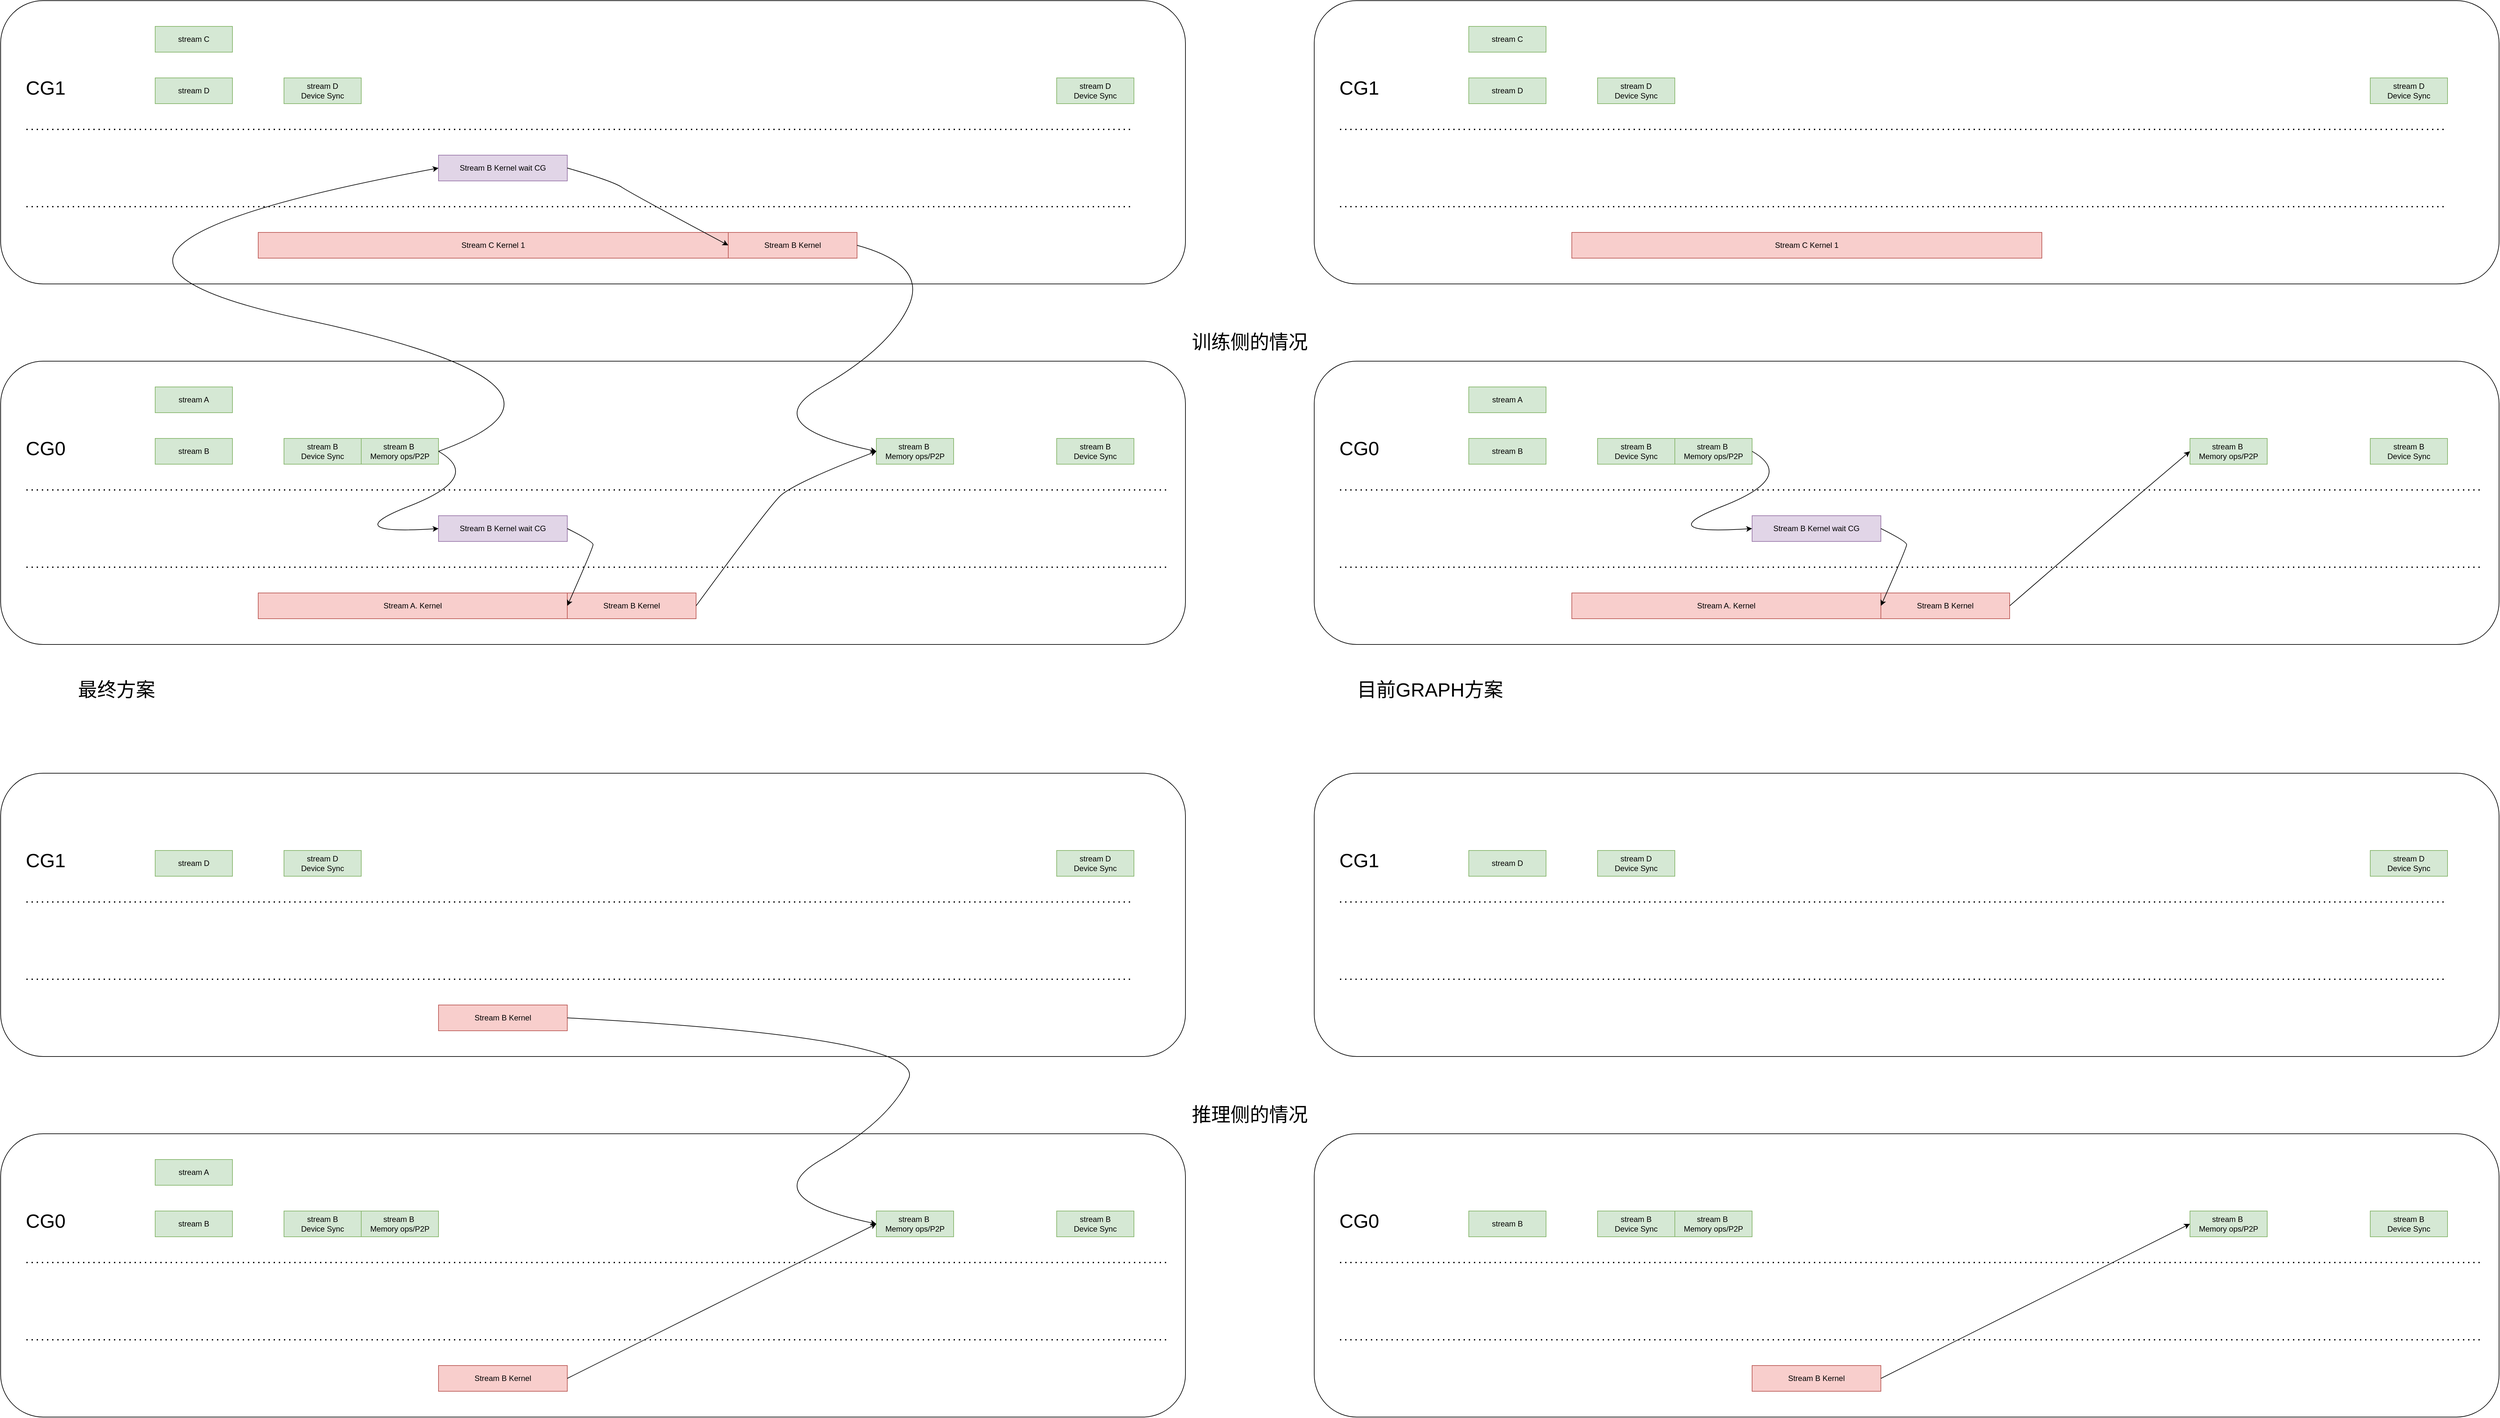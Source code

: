 <mxfile version="22.1.7" type="github">
  <diagram name="Page-1" id="QPK37-RvRGXLvy0iueLS">
    <mxGraphModel dx="2924" dy="1150" grid="1" gridSize="10" guides="1" tooltips="1" connect="1" arrows="1" fold="1" page="1" pageScale="1" pageWidth="850" pageHeight="1100" math="0" shadow="0">
      <root>
        <mxCell id="0" />
        <mxCell id="1" parent="0" />
        <mxCell id="AaIPqtW7mkOb2CpVpPwp-132" value="" style="rounded=1;whiteSpace=wrap;html=1;" parent="1" vertex="1">
          <mxGeometry x="-120" y="1200" width="1840" height="440" as="geometry" />
        </mxCell>
        <mxCell id="AaIPqtW7mkOb2CpVpPwp-131" value="" style="rounded=1;whiteSpace=wrap;html=1;" parent="1" vertex="1">
          <mxGeometry x="-120" y="1760" width="1840" height="440" as="geometry" />
        </mxCell>
        <mxCell id="AaIPqtW7mkOb2CpVpPwp-43" value="" style="rounded=1;whiteSpace=wrap;html=1;" parent="1" vertex="1">
          <mxGeometry x="-120" width="1840" height="440" as="geometry" />
        </mxCell>
        <mxCell id="AaIPqtW7mkOb2CpVpPwp-42" value="" style="rounded=1;whiteSpace=wrap;html=1;" parent="1" vertex="1">
          <mxGeometry x="-120" y="560" width="1840" height="440" as="geometry" />
        </mxCell>
        <mxCell id="AaIPqtW7mkOb2CpVpPwp-1" value="stream D" style="rounded=0;whiteSpace=wrap;html=1;fillColor=#d5e8d4;strokeColor=#82b366;" parent="1" vertex="1">
          <mxGeometry x="120" y="120" width="120" height="40" as="geometry" />
        </mxCell>
        <mxCell id="AaIPqtW7mkOb2CpVpPwp-4" value="Stream C Kernel 1" style="rounded=0;whiteSpace=wrap;html=1;fillColor=#f8cecc;strokeColor=#b85450;" parent="1" vertex="1">
          <mxGeometry x="280" y="360" width="730" height="40" as="geometry" />
        </mxCell>
        <mxCell id="AaIPqtW7mkOb2CpVpPwp-5" value="" style="endArrow=none;dashed=1;html=1;dashPattern=1 3;strokeWidth=2;rounded=0;" parent="1" edge="1">
          <mxGeometry width="50" height="50" relative="1" as="geometry">
            <mxPoint x="-80" y="200" as="sourcePoint" />
            <mxPoint x="1640" y="200" as="targetPoint" />
          </mxGeometry>
        </mxCell>
        <mxCell id="AaIPqtW7mkOb2CpVpPwp-6" value="Stream B Kernel wait CG" style="rounded=0;whiteSpace=wrap;html=1;fillColor=#e1d5e7;strokeColor=#9673a6;" parent="1" vertex="1">
          <mxGeometry x="560" y="240" width="200" height="40" as="geometry" />
        </mxCell>
        <mxCell id="AaIPqtW7mkOb2CpVpPwp-7" value="Stream B Kernel" style="rounded=0;whiteSpace=wrap;html=1;fillColor=#f8cecc;strokeColor=#b85450;" parent="1" vertex="1">
          <mxGeometry x="1010" y="360" width="200" height="40" as="geometry" />
        </mxCell>
        <mxCell id="AaIPqtW7mkOb2CpVpPwp-12" value="stream B" style="rounded=0;whiteSpace=wrap;html=1;fillColor=#d5e8d4;strokeColor=#82b366;" parent="1" vertex="1">
          <mxGeometry x="120" y="680" width="120" height="40" as="geometry" />
        </mxCell>
        <mxCell id="AaIPqtW7mkOb2CpVpPwp-13" value="stream A" style="rounded=0;whiteSpace=wrap;html=1;fillColor=#d5e8d4;strokeColor=#82b366;" parent="1" vertex="1">
          <mxGeometry x="120" y="600" width="120" height="40" as="geometry" />
        </mxCell>
        <mxCell id="AaIPqtW7mkOb2CpVpPwp-14" value="stream B&amp;nbsp;&lt;br&gt;Memory ops/P2P" style="rounded=0;whiteSpace=wrap;html=1;fillColor=#d5e8d4;strokeColor=#82b366;" parent="1" vertex="1">
          <mxGeometry x="440" y="680" width="120" height="40" as="geometry" />
        </mxCell>
        <mxCell id="AaIPqtW7mkOb2CpVpPwp-15" value="Stream A. Kernel" style="rounded=0;whiteSpace=wrap;html=1;fillColor=#f8cecc;strokeColor=#b85450;" parent="1" vertex="1">
          <mxGeometry x="280" y="920" width="480" height="40" as="geometry" />
        </mxCell>
        <mxCell id="AaIPqtW7mkOb2CpVpPwp-16" value="" style="endArrow=none;dashed=1;html=1;dashPattern=1 3;strokeWidth=2;rounded=0;" parent="1" edge="1">
          <mxGeometry width="50" height="50" relative="1" as="geometry">
            <mxPoint x="-80" y="760" as="sourcePoint" />
            <mxPoint x="1690" y="760" as="targetPoint" />
          </mxGeometry>
        </mxCell>
        <mxCell id="AaIPqtW7mkOb2CpVpPwp-17" value="Stream B Kernel wait CG" style="rounded=0;whiteSpace=wrap;html=1;fillColor=#e1d5e7;strokeColor=#9673a6;" parent="1" vertex="1">
          <mxGeometry x="560" y="800" width="200" height="40" as="geometry" />
        </mxCell>
        <mxCell id="AaIPqtW7mkOb2CpVpPwp-18" value="Stream B Kernel" style="rounded=0;whiteSpace=wrap;html=1;fillColor=#f8cecc;strokeColor=#b85450;" parent="1" vertex="1">
          <mxGeometry x="760" y="920" width="200" height="40" as="geometry" />
        </mxCell>
        <mxCell id="AaIPqtW7mkOb2CpVpPwp-19" value="stream B&amp;nbsp;&lt;br&gt;Memory ops/P2P" style="rounded=0;whiteSpace=wrap;html=1;fillColor=#d5e8d4;strokeColor=#82b366;" parent="1" vertex="1">
          <mxGeometry x="1240" y="680" width="120" height="40" as="geometry" />
        </mxCell>
        <mxCell id="AaIPqtW7mkOb2CpVpPwp-20" value="" style="endArrow=none;dashed=1;html=1;dashPattern=1 3;strokeWidth=2;rounded=0;" parent="1" edge="1">
          <mxGeometry width="50" height="50" relative="1" as="geometry">
            <mxPoint x="-80" y="880" as="sourcePoint" />
            <mxPoint x="1690" y="880" as="targetPoint" />
          </mxGeometry>
        </mxCell>
        <mxCell id="AaIPqtW7mkOb2CpVpPwp-22" value="&lt;font style=&quot;font-size: 30px;&quot;&gt;CG1&lt;/font&gt;" style="text;html=1;strokeColor=none;fillColor=none;align=center;verticalAlign=middle;whiteSpace=wrap;rounded=0;" parent="1" vertex="1">
          <mxGeometry x="-80" y="120" width="60" height="30" as="geometry" />
        </mxCell>
        <mxCell id="AaIPqtW7mkOb2CpVpPwp-23" value="&lt;font style=&quot;font-size: 30px;&quot;&gt;CG0&lt;/font&gt;" style="text;html=1;strokeColor=none;fillColor=none;align=center;verticalAlign=middle;whiteSpace=wrap;rounded=0;" parent="1" vertex="1">
          <mxGeometry x="-80" y="680" width="60" height="30" as="geometry" />
        </mxCell>
        <mxCell id="AaIPqtW7mkOb2CpVpPwp-25" value="" style="curved=1;endArrow=classic;html=1;rounded=0;exitX=1;exitY=0.5;exitDx=0;exitDy=0;entryX=0;entryY=0.5;entryDx=0;entryDy=0;" parent="1" source="AaIPqtW7mkOb2CpVpPwp-14" target="AaIPqtW7mkOb2CpVpPwp-6" edge="1">
          <mxGeometry width="50" height="50" relative="1" as="geometry">
            <mxPoint x="750" y="530" as="sourcePoint" />
            <mxPoint x="800" y="480" as="targetPoint" />
            <Array as="points">
              <mxPoint x="840" y="600" />
              <mxPoint x="-140" y="390" />
            </Array>
          </mxGeometry>
        </mxCell>
        <mxCell id="AaIPqtW7mkOb2CpVpPwp-26" value="" style="curved=1;endArrow=classic;html=1;rounded=0;exitX=1;exitY=0.5;exitDx=0;exitDy=0;entryX=0;entryY=0.5;entryDx=0;entryDy=0;" parent="1" source="AaIPqtW7mkOb2CpVpPwp-14" target="AaIPqtW7mkOb2CpVpPwp-17" edge="1">
          <mxGeometry width="50" height="50" relative="1" as="geometry">
            <mxPoint x="750" y="530" as="sourcePoint" />
            <mxPoint x="800" y="480" as="targetPoint" />
            <Array as="points">
              <mxPoint x="630" y="740" />
              <mxPoint x="400" y="830" />
            </Array>
          </mxGeometry>
        </mxCell>
        <mxCell id="AaIPqtW7mkOb2CpVpPwp-27" value="" style="curved=1;endArrow=classic;html=1;rounded=0;exitX=1;exitY=0.5;exitDx=0;exitDy=0;entryX=0;entryY=0.5;entryDx=0;entryDy=0;" parent="1" source="AaIPqtW7mkOb2CpVpPwp-6" target="AaIPqtW7mkOb2CpVpPwp-7" edge="1">
          <mxGeometry width="50" height="50" relative="1" as="geometry">
            <mxPoint x="1000" y="540" as="sourcePoint" />
            <mxPoint x="1050" y="490" as="targetPoint" />
            <Array as="points">
              <mxPoint x="830" y="280" />
              <mxPoint x="860" y="300" />
            </Array>
          </mxGeometry>
        </mxCell>
        <mxCell id="AaIPqtW7mkOb2CpVpPwp-28" value="" style="curved=1;endArrow=classic;html=1;rounded=0;exitX=1;exitY=0.5;exitDx=0;exitDy=0;entryX=0;entryY=0.5;entryDx=0;entryDy=0;" parent="1" source="AaIPqtW7mkOb2CpVpPwp-7" target="AaIPqtW7mkOb2CpVpPwp-19" edge="1">
          <mxGeometry width="50" height="50" relative="1" as="geometry">
            <mxPoint x="1000" y="540" as="sourcePoint" />
            <mxPoint x="1050" y="490" as="targetPoint" />
            <Array as="points">
              <mxPoint x="1320" y="410" />
              <mxPoint x="1260" y="540" />
              <mxPoint x="1050" y="660" />
            </Array>
          </mxGeometry>
        </mxCell>
        <mxCell id="AaIPqtW7mkOb2CpVpPwp-29" value="" style="curved=1;endArrow=classic;html=1;rounded=0;exitX=1;exitY=0.5;exitDx=0;exitDy=0;entryX=0;entryY=0.5;entryDx=0;entryDy=0;" parent="1" source="AaIPqtW7mkOb2CpVpPwp-18" target="AaIPqtW7mkOb2CpVpPwp-19" edge="1">
          <mxGeometry width="50" height="50" relative="1" as="geometry">
            <mxPoint x="1000" y="540" as="sourcePoint" />
            <mxPoint x="1050" y="490" as="targetPoint" />
            <Array as="points">
              <mxPoint x="1070" y="790" />
              <mxPoint x="1110" y="750" />
            </Array>
          </mxGeometry>
        </mxCell>
        <mxCell id="AaIPqtW7mkOb2CpVpPwp-30" value="" style="curved=1;endArrow=classic;html=1;rounded=0;exitX=1;exitY=0.5;exitDx=0;exitDy=0;entryX=0;entryY=0.5;entryDx=0;entryDy=0;" parent="1" source="AaIPqtW7mkOb2CpVpPwp-17" target="AaIPqtW7mkOb2CpVpPwp-18" edge="1">
          <mxGeometry width="50" height="50" relative="1" as="geometry">
            <mxPoint x="1000" y="540" as="sourcePoint" />
            <mxPoint x="1050" y="490" as="targetPoint" />
            <Array as="points">
              <mxPoint x="800" y="840" />
              <mxPoint x="800" y="850" />
            </Array>
          </mxGeometry>
        </mxCell>
        <mxCell id="AaIPqtW7mkOb2CpVpPwp-33" value="stream C" style="rounded=0;whiteSpace=wrap;html=1;fillColor=#d5e8d4;strokeColor=#82b366;" parent="1" vertex="1">
          <mxGeometry x="120" y="40" width="120" height="40" as="geometry" />
        </mxCell>
        <mxCell id="AaIPqtW7mkOb2CpVpPwp-36" value="stream D&lt;br&gt;Device Sync" style="rounded=0;whiteSpace=wrap;html=1;fillColor=#d5e8d4;strokeColor=#82b366;" parent="1" vertex="1">
          <mxGeometry x="320" y="120" width="120" height="40" as="geometry" />
        </mxCell>
        <mxCell id="AaIPqtW7mkOb2CpVpPwp-37" value="stream B&lt;br&gt;Device Sync" style="rounded=0;whiteSpace=wrap;html=1;fillColor=#d5e8d4;strokeColor=#82b366;" parent="1" vertex="1">
          <mxGeometry x="320" y="680" width="120" height="40" as="geometry" />
        </mxCell>
        <mxCell id="AaIPqtW7mkOb2CpVpPwp-38" value="stream D&lt;br&gt;Device Sync" style="rounded=0;whiteSpace=wrap;html=1;fillColor=#d5e8d4;strokeColor=#82b366;" parent="1" vertex="1">
          <mxGeometry x="1520" y="120" width="120" height="40" as="geometry" />
        </mxCell>
        <mxCell id="AaIPqtW7mkOb2CpVpPwp-39" value="stream B&lt;br&gt;Device Sync" style="rounded=0;whiteSpace=wrap;html=1;fillColor=#d5e8d4;strokeColor=#82b366;" parent="1" vertex="1">
          <mxGeometry x="1520" y="680" width="120" height="40" as="geometry" />
        </mxCell>
        <mxCell id="AaIPqtW7mkOb2CpVpPwp-41" value="" style="endArrow=none;dashed=1;html=1;dashPattern=1 3;strokeWidth=2;rounded=0;" parent="1" edge="1">
          <mxGeometry width="50" height="50" relative="1" as="geometry">
            <mxPoint x="-80" y="320" as="sourcePoint" />
            <mxPoint x="1640" y="320" as="targetPoint" />
          </mxGeometry>
        </mxCell>
        <mxCell id="AaIPqtW7mkOb2CpVpPwp-44" value="" style="rounded=1;whiteSpace=wrap;html=1;" parent="1" vertex="1">
          <mxGeometry x="1920" width="1840" height="440" as="geometry" />
        </mxCell>
        <mxCell id="AaIPqtW7mkOb2CpVpPwp-45" value="" style="rounded=1;whiteSpace=wrap;html=1;" parent="1" vertex="1">
          <mxGeometry x="1920" y="560" width="1840" height="440" as="geometry" />
        </mxCell>
        <mxCell id="AaIPqtW7mkOb2CpVpPwp-46" value="stream D" style="rounded=0;whiteSpace=wrap;html=1;fillColor=#d5e8d4;strokeColor=#82b366;" parent="1" vertex="1">
          <mxGeometry x="2160" y="120" width="120" height="40" as="geometry" />
        </mxCell>
        <mxCell id="AaIPqtW7mkOb2CpVpPwp-47" value="Stream C Kernel 1" style="rounded=0;whiteSpace=wrap;html=1;fillColor=#f8cecc;strokeColor=#b85450;" parent="1" vertex="1">
          <mxGeometry x="2320" y="360" width="730" height="40" as="geometry" />
        </mxCell>
        <mxCell id="AaIPqtW7mkOb2CpVpPwp-48" value="" style="endArrow=none;dashed=1;html=1;dashPattern=1 3;strokeWidth=2;rounded=0;" parent="1" edge="1">
          <mxGeometry width="50" height="50" relative="1" as="geometry">
            <mxPoint x="1960" y="200" as="sourcePoint" />
            <mxPoint x="3680" y="200" as="targetPoint" />
          </mxGeometry>
        </mxCell>
        <mxCell id="AaIPqtW7mkOb2CpVpPwp-51" value="stream B" style="rounded=0;whiteSpace=wrap;html=1;fillColor=#d5e8d4;strokeColor=#82b366;" parent="1" vertex="1">
          <mxGeometry x="2160" y="680" width="120" height="40" as="geometry" />
        </mxCell>
        <mxCell id="AaIPqtW7mkOb2CpVpPwp-52" value="stream A" style="rounded=0;whiteSpace=wrap;html=1;fillColor=#d5e8d4;strokeColor=#82b366;" parent="1" vertex="1">
          <mxGeometry x="2160" y="600" width="120" height="40" as="geometry" />
        </mxCell>
        <mxCell id="AaIPqtW7mkOb2CpVpPwp-53" value="stream B&amp;nbsp;&lt;br&gt;Memory ops/P2P" style="rounded=0;whiteSpace=wrap;html=1;fillColor=#d5e8d4;strokeColor=#82b366;" parent="1" vertex="1">
          <mxGeometry x="2480" y="680" width="120" height="40" as="geometry" />
        </mxCell>
        <mxCell id="AaIPqtW7mkOb2CpVpPwp-54" value="Stream A. Kernel" style="rounded=0;whiteSpace=wrap;html=1;fillColor=#f8cecc;strokeColor=#b85450;" parent="1" vertex="1">
          <mxGeometry x="2320" y="920" width="480" height="40" as="geometry" />
        </mxCell>
        <mxCell id="AaIPqtW7mkOb2CpVpPwp-55" value="" style="endArrow=none;dashed=1;html=1;dashPattern=1 3;strokeWidth=2;rounded=0;" parent="1" edge="1">
          <mxGeometry width="50" height="50" relative="1" as="geometry">
            <mxPoint x="1960" y="760" as="sourcePoint" />
            <mxPoint x="3730" y="760" as="targetPoint" />
          </mxGeometry>
        </mxCell>
        <mxCell id="AaIPqtW7mkOb2CpVpPwp-56" value="Stream B Kernel wait CG" style="rounded=0;whiteSpace=wrap;html=1;fillColor=#e1d5e7;strokeColor=#9673a6;" parent="1" vertex="1">
          <mxGeometry x="2600" y="800" width="200" height="40" as="geometry" />
        </mxCell>
        <mxCell id="AaIPqtW7mkOb2CpVpPwp-57" value="Stream B Kernel" style="rounded=0;whiteSpace=wrap;html=1;fillColor=#f8cecc;strokeColor=#b85450;" parent="1" vertex="1">
          <mxGeometry x="2800" y="920" width="200" height="40" as="geometry" />
        </mxCell>
        <mxCell id="AaIPqtW7mkOb2CpVpPwp-58" value="stream B&amp;nbsp;&lt;br&gt;Memory ops/P2P" style="rounded=0;whiteSpace=wrap;html=1;fillColor=#d5e8d4;strokeColor=#82b366;" parent="1" vertex="1">
          <mxGeometry x="3280" y="680" width="120" height="40" as="geometry" />
        </mxCell>
        <mxCell id="AaIPqtW7mkOb2CpVpPwp-59" value="" style="endArrow=none;dashed=1;html=1;dashPattern=1 3;strokeWidth=2;rounded=0;" parent="1" edge="1">
          <mxGeometry width="50" height="50" relative="1" as="geometry">
            <mxPoint x="1960" y="880" as="sourcePoint" />
            <mxPoint x="3730" y="880" as="targetPoint" />
          </mxGeometry>
        </mxCell>
        <mxCell id="AaIPqtW7mkOb2CpVpPwp-60" value="&lt;font style=&quot;font-size: 30px;&quot;&gt;CG1&lt;/font&gt;" style="text;html=1;strokeColor=none;fillColor=none;align=center;verticalAlign=middle;whiteSpace=wrap;rounded=0;" parent="1" vertex="1">
          <mxGeometry x="1960" y="120" width="60" height="30" as="geometry" />
        </mxCell>
        <mxCell id="AaIPqtW7mkOb2CpVpPwp-61" value="&lt;font style=&quot;font-size: 30px;&quot;&gt;CG0&lt;/font&gt;" style="text;html=1;strokeColor=none;fillColor=none;align=center;verticalAlign=middle;whiteSpace=wrap;rounded=0;" parent="1" vertex="1">
          <mxGeometry x="1960" y="680" width="60" height="30" as="geometry" />
        </mxCell>
        <mxCell id="AaIPqtW7mkOb2CpVpPwp-63" value="" style="curved=1;endArrow=classic;html=1;rounded=0;exitX=1;exitY=0.5;exitDx=0;exitDy=0;entryX=0;entryY=0.5;entryDx=0;entryDy=0;" parent="1" source="AaIPqtW7mkOb2CpVpPwp-53" target="AaIPqtW7mkOb2CpVpPwp-56" edge="1">
          <mxGeometry width="50" height="50" relative="1" as="geometry">
            <mxPoint x="2790" y="530" as="sourcePoint" />
            <mxPoint x="2840" y="480" as="targetPoint" />
            <Array as="points">
              <mxPoint x="2670" y="740" />
              <mxPoint x="2440" y="830" />
            </Array>
          </mxGeometry>
        </mxCell>
        <mxCell id="AaIPqtW7mkOb2CpVpPwp-66" value="" style="curved=1;endArrow=classic;html=1;rounded=0;exitX=1;exitY=0.5;exitDx=0;exitDy=0;entryX=0;entryY=0.5;entryDx=0;entryDy=0;" parent="1" source="AaIPqtW7mkOb2CpVpPwp-57" target="AaIPqtW7mkOb2CpVpPwp-58" edge="1">
          <mxGeometry width="50" height="50" relative="1" as="geometry">
            <mxPoint x="3040" y="540" as="sourcePoint" />
            <mxPoint x="3090" y="490" as="targetPoint" />
            <Array as="points">
              <mxPoint x="3150" y="810" />
            </Array>
          </mxGeometry>
        </mxCell>
        <mxCell id="AaIPqtW7mkOb2CpVpPwp-67" value="" style="curved=1;endArrow=classic;html=1;rounded=0;exitX=1;exitY=0.5;exitDx=0;exitDy=0;entryX=0;entryY=0.5;entryDx=0;entryDy=0;" parent="1" source="AaIPqtW7mkOb2CpVpPwp-56" target="AaIPqtW7mkOb2CpVpPwp-57" edge="1">
          <mxGeometry width="50" height="50" relative="1" as="geometry">
            <mxPoint x="3040" y="540" as="sourcePoint" />
            <mxPoint x="3090" y="490" as="targetPoint" />
            <Array as="points">
              <mxPoint x="2840" y="840" />
              <mxPoint x="2840" y="850" />
            </Array>
          </mxGeometry>
        </mxCell>
        <mxCell id="AaIPqtW7mkOb2CpVpPwp-68" value="stream C" style="rounded=0;whiteSpace=wrap;html=1;fillColor=#d5e8d4;strokeColor=#82b366;" parent="1" vertex="1">
          <mxGeometry x="2160" y="40" width="120" height="40" as="geometry" />
        </mxCell>
        <mxCell id="AaIPqtW7mkOb2CpVpPwp-69" value="stream D&lt;br&gt;Device Sync" style="rounded=0;whiteSpace=wrap;html=1;fillColor=#d5e8d4;strokeColor=#82b366;" parent="1" vertex="1">
          <mxGeometry x="2360" y="120" width="120" height="40" as="geometry" />
        </mxCell>
        <mxCell id="AaIPqtW7mkOb2CpVpPwp-70" value="stream B&lt;br&gt;Device Sync" style="rounded=0;whiteSpace=wrap;html=1;fillColor=#d5e8d4;strokeColor=#82b366;" parent="1" vertex="1">
          <mxGeometry x="2360" y="680" width="120" height="40" as="geometry" />
        </mxCell>
        <mxCell id="AaIPqtW7mkOb2CpVpPwp-71" value="stream D&lt;br&gt;Device Sync" style="rounded=0;whiteSpace=wrap;html=1;fillColor=#d5e8d4;strokeColor=#82b366;" parent="1" vertex="1">
          <mxGeometry x="3560" y="120" width="120" height="40" as="geometry" />
        </mxCell>
        <mxCell id="AaIPqtW7mkOb2CpVpPwp-72" value="stream B&lt;br&gt;Device Sync" style="rounded=0;whiteSpace=wrap;html=1;fillColor=#d5e8d4;strokeColor=#82b366;" parent="1" vertex="1">
          <mxGeometry x="3560" y="680" width="120" height="40" as="geometry" />
        </mxCell>
        <mxCell id="AaIPqtW7mkOb2CpVpPwp-73" value="" style="endArrow=none;dashed=1;html=1;dashPattern=1 3;strokeWidth=2;rounded=0;" parent="1" edge="1">
          <mxGeometry width="50" height="50" relative="1" as="geometry">
            <mxPoint x="1960" y="320" as="sourcePoint" />
            <mxPoint x="3680" y="320" as="targetPoint" />
          </mxGeometry>
        </mxCell>
        <mxCell id="AaIPqtW7mkOb2CpVpPwp-74" value="" style="rounded=1;whiteSpace=wrap;html=1;" parent="1" vertex="1">
          <mxGeometry x="1920" y="1200" width="1840" height="440" as="geometry" />
        </mxCell>
        <mxCell id="AaIPqtW7mkOb2CpVpPwp-75" value="" style="rounded=1;whiteSpace=wrap;html=1;" parent="1" vertex="1">
          <mxGeometry x="1920" y="1760" width="1840" height="440" as="geometry" />
        </mxCell>
        <mxCell id="AaIPqtW7mkOb2CpVpPwp-76" value="stream D" style="rounded=0;whiteSpace=wrap;html=1;fillColor=#d5e8d4;strokeColor=#82b366;" parent="1" vertex="1">
          <mxGeometry x="2160" y="1320" width="120" height="40" as="geometry" />
        </mxCell>
        <mxCell id="AaIPqtW7mkOb2CpVpPwp-78" value="" style="endArrow=none;dashed=1;html=1;dashPattern=1 3;strokeWidth=2;rounded=0;" parent="1" edge="1">
          <mxGeometry width="50" height="50" relative="1" as="geometry">
            <mxPoint x="1960" y="1400" as="sourcePoint" />
            <mxPoint x="3680" y="1400" as="targetPoint" />
          </mxGeometry>
        </mxCell>
        <mxCell id="AaIPqtW7mkOb2CpVpPwp-79" value="stream B" style="rounded=0;whiteSpace=wrap;html=1;fillColor=#d5e8d4;strokeColor=#82b366;" parent="1" vertex="1">
          <mxGeometry x="2160" y="1880" width="120" height="40" as="geometry" />
        </mxCell>
        <mxCell id="AaIPqtW7mkOb2CpVpPwp-81" value="stream B&amp;nbsp;&lt;br&gt;Memory ops/P2P" style="rounded=0;whiteSpace=wrap;html=1;fillColor=#d5e8d4;strokeColor=#82b366;" parent="1" vertex="1">
          <mxGeometry x="2480" y="1880" width="120" height="40" as="geometry" />
        </mxCell>
        <mxCell id="AaIPqtW7mkOb2CpVpPwp-83" value="" style="endArrow=none;dashed=1;html=1;dashPattern=1 3;strokeWidth=2;rounded=0;" parent="1" edge="1">
          <mxGeometry width="50" height="50" relative="1" as="geometry">
            <mxPoint x="1960" y="1960" as="sourcePoint" />
            <mxPoint x="3730" y="1960" as="targetPoint" />
          </mxGeometry>
        </mxCell>
        <mxCell id="AaIPqtW7mkOb2CpVpPwp-85" value="Stream B Kernel" style="rounded=0;whiteSpace=wrap;html=1;fillColor=#f8cecc;strokeColor=#b85450;" parent="1" vertex="1">
          <mxGeometry x="2600" y="2120" width="200" height="40" as="geometry" />
        </mxCell>
        <mxCell id="AaIPqtW7mkOb2CpVpPwp-86" value="stream B&amp;nbsp;&lt;br&gt;Memory ops/P2P" style="rounded=0;whiteSpace=wrap;html=1;fillColor=#d5e8d4;strokeColor=#82b366;" parent="1" vertex="1">
          <mxGeometry x="3280" y="1880" width="120" height="40" as="geometry" />
        </mxCell>
        <mxCell id="AaIPqtW7mkOb2CpVpPwp-87" value="" style="endArrow=none;dashed=1;html=1;dashPattern=1 3;strokeWidth=2;rounded=0;" parent="1" edge="1">
          <mxGeometry width="50" height="50" relative="1" as="geometry">
            <mxPoint x="1960" y="2080" as="sourcePoint" />
            <mxPoint x="3730" y="2080" as="targetPoint" />
          </mxGeometry>
        </mxCell>
        <mxCell id="AaIPqtW7mkOb2CpVpPwp-88" value="&lt;font style=&quot;font-size: 30px;&quot;&gt;CG1&lt;/font&gt;" style="text;html=1;strokeColor=none;fillColor=none;align=center;verticalAlign=middle;whiteSpace=wrap;rounded=0;" parent="1" vertex="1">
          <mxGeometry x="1960" y="1320" width="60" height="30" as="geometry" />
        </mxCell>
        <mxCell id="AaIPqtW7mkOb2CpVpPwp-89" value="&lt;font style=&quot;font-size: 30px;&quot;&gt;CG0&lt;/font&gt;" style="text;html=1;strokeColor=none;fillColor=none;align=center;verticalAlign=middle;whiteSpace=wrap;rounded=0;" parent="1" vertex="1">
          <mxGeometry x="1960" y="1880" width="60" height="30" as="geometry" />
        </mxCell>
        <mxCell id="AaIPqtW7mkOb2CpVpPwp-91" value="" style="curved=1;endArrow=classic;html=1;rounded=0;exitX=1;exitY=0.5;exitDx=0;exitDy=0;entryX=0;entryY=0.5;entryDx=0;entryDy=0;" parent="1" source="AaIPqtW7mkOb2CpVpPwp-85" target="AaIPqtW7mkOb2CpVpPwp-86" edge="1">
          <mxGeometry width="50" height="50" relative="1" as="geometry">
            <mxPoint x="3040" y="1740" as="sourcePoint" />
            <mxPoint x="3090" y="1690" as="targetPoint" />
            <Array as="points" />
          </mxGeometry>
        </mxCell>
        <mxCell id="AaIPqtW7mkOb2CpVpPwp-94" value="stream D&lt;br&gt;Device Sync" style="rounded=0;whiteSpace=wrap;html=1;fillColor=#d5e8d4;strokeColor=#82b366;" parent="1" vertex="1">
          <mxGeometry x="2360" y="1320" width="120" height="40" as="geometry" />
        </mxCell>
        <mxCell id="AaIPqtW7mkOb2CpVpPwp-95" value="stream B&lt;br&gt;Device Sync" style="rounded=0;whiteSpace=wrap;html=1;fillColor=#d5e8d4;strokeColor=#82b366;" parent="1" vertex="1">
          <mxGeometry x="2360" y="1880" width="120" height="40" as="geometry" />
        </mxCell>
        <mxCell id="AaIPqtW7mkOb2CpVpPwp-96" value="stream D&lt;br&gt;Device Sync" style="rounded=0;whiteSpace=wrap;html=1;fillColor=#d5e8d4;strokeColor=#82b366;" parent="1" vertex="1">
          <mxGeometry x="3560" y="1320" width="120" height="40" as="geometry" />
        </mxCell>
        <mxCell id="AaIPqtW7mkOb2CpVpPwp-97" value="stream B&lt;br&gt;Device Sync" style="rounded=0;whiteSpace=wrap;html=1;fillColor=#d5e8d4;strokeColor=#82b366;" parent="1" vertex="1">
          <mxGeometry x="3560" y="1880" width="120" height="40" as="geometry" />
        </mxCell>
        <mxCell id="AaIPqtW7mkOb2CpVpPwp-98" value="" style="endArrow=none;dashed=1;html=1;dashPattern=1 3;strokeWidth=2;rounded=0;" parent="1" edge="1">
          <mxGeometry width="50" height="50" relative="1" as="geometry">
            <mxPoint x="1960" y="1520" as="sourcePoint" />
            <mxPoint x="3680" y="1520" as="targetPoint" />
          </mxGeometry>
        </mxCell>
        <mxCell id="AaIPqtW7mkOb2CpVpPwp-99" value="&lt;font style=&quot;font-size: 30px;&quot;&gt;最终方案&lt;/font&gt;" style="text;html=1;strokeColor=none;fillColor=none;align=center;verticalAlign=middle;whiteSpace=wrap;rounded=0;" parent="1" vertex="1">
          <mxGeometry x="-120" y="1040" width="360" height="60" as="geometry" />
        </mxCell>
        <mxCell id="AaIPqtW7mkOb2CpVpPwp-100" value="&lt;font style=&quot;font-size: 30px;&quot;&gt;目前GRAPH方案&lt;/font&gt;" style="text;html=1;strokeColor=none;fillColor=none;align=center;verticalAlign=middle;whiteSpace=wrap;rounded=0;" parent="1" vertex="1">
          <mxGeometry x="1920" y="1040" width="360" height="60" as="geometry" />
        </mxCell>
        <mxCell id="AaIPqtW7mkOb2CpVpPwp-103" value="stream D" style="rounded=0;whiteSpace=wrap;html=1;fillColor=#d5e8d4;strokeColor=#82b366;" parent="1" vertex="1">
          <mxGeometry x="120" y="1320" width="120" height="40" as="geometry" />
        </mxCell>
        <mxCell id="AaIPqtW7mkOb2CpVpPwp-105" value="" style="endArrow=none;dashed=1;html=1;dashPattern=1 3;strokeWidth=2;rounded=0;" parent="1" edge="1">
          <mxGeometry width="50" height="50" relative="1" as="geometry">
            <mxPoint x="-80" y="1400" as="sourcePoint" />
            <mxPoint x="1640" y="1400" as="targetPoint" />
          </mxGeometry>
        </mxCell>
        <mxCell id="AaIPqtW7mkOb2CpVpPwp-107" value="Stream B Kernel" style="rounded=0;whiteSpace=wrap;html=1;fillColor=#f8cecc;strokeColor=#b85450;" parent="1" vertex="1">
          <mxGeometry x="560" y="1560" width="200" height="40" as="geometry" />
        </mxCell>
        <mxCell id="AaIPqtW7mkOb2CpVpPwp-108" value="stream B" style="rounded=0;whiteSpace=wrap;html=1;fillColor=#d5e8d4;strokeColor=#82b366;" parent="1" vertex="1">
          <mxGeometry x="120" y="1880" width="120" height="40" as="geometry" />
        </mxCell>
        <mxCell id="AaIPqtW7mkOb2CpVpPwp-109" value="stream A" style="rounded=0;whiteSpace=wrap;html=1;fillColor=#d5e8d4;strokeColor=#82b366;" parent="1" vertex="1">
          <mxGeometry x="120" y="1800" width="120" height="40" as="geometry" />
        </mxCell>
        <mxCell id="AaIPqtW7mkOb2CpVpPwp-110" value="stream B&amp;nbsp;&lt;br&gt;Memory ops/P2P" style="rounded=0;whiteSpace=wrap;html=1;fillColor=#d5e8d4;strokeColor=#82b366;" parent="1" vertex="1">
          <mxGeometry x="440" y="1880" width="120" height="40" as="geometry" />
        </mxCell>
        <mxCell id="AaIPqtW7mkOb2CpVpPwp-112" value="" style="endArrow=none;dashed=1;html=1;dashPattern=1 3;strokeWidth=2;rounded=0;" parent="1" edge="1">
          <mxGeometry width="50" height="50" relative="1" as="geometry">
            <mxPoint x="-80" y="1960" as="sourcePoint" />
            <mxPoint x="1690" y="1960" as="targetPoint" />
          </mxGeometry>
        </mxCell>
        <mxCell id="AaIPqtW7mkOb2CpVpPwp-114" value="Stream B Kernel" style="rounded=0;whiteSpace=wrap;html=1;fillColor=#f8cecc;strokeColor=#b85450;" parent="1" vertex="1">
          <mxGeometry x="560" y="2120" width="200" height="40" as="geometry" />
        </mxCell>
        <mxCell id="AaIPqtW7mkOb2CpVpPwp-115" value="stream B&amp;nbsp;&lt;br&gt;Memory ops/P2P" style="rounded=0;whiteSpace=wrap;html=1;fillColor=#d5e8d4;strokeColor=#82b366;" parent="1" vertex="1">
          <mxGeometry x="1240" y="1880" width="120" height="40" as="geometry" />
        </mxCell>
        <mxCell id="AaIPqtW7mkOb2CpVpPwp-116" value="" style="endArrow=none;dashed=1;html=1;dashPattern=1 3;strokeWidth=2;rounded=0;" parent="1" edge="1">
          <mxGeometry width="50" height="50" relative="1" as="geometry">
            <mxPoint x="-80" y="2080" as="sourcePoint" />
            <mxPoint x="1690" y="2080" as="targetPoint" />
          </mxGeometry>
        </mxCell>
        <mxCell id="AaIPqtW7mkOb2CpVpPwp-117" value="&lt;font style=&quot;font-size: 30px;&quot;&gt;CG1&lt;/font&gt;" style="text;html=1;strokeColor=none;fillColor=none;align=center;verticalAlign=middle;whiteSpace=wrap;rounded=0;" parent="1" vertex="1">
          <mxGeometry x="-80" y="1320" width="60" height="30" as="geometry" />
        </mxCell>
        <mxCell id="AaIPqtW7mkOb2CpVpPwp-118" value="&lt;font style=&quot;font-size: 30px;&quot;&gt;CG0&lt;/font&gt;" style="text;html=1;strokeColor=none;fillColor=none;align=center;verticalAlign=middle;whiteSpace=wrap;rounded=0;" parent="1" vertex="1">
          <mxGeometry x="-80" y="1880" width="60" height="30" as="geometry" />
        </mxCell>
        <mxCell id="AaIPqtW7mkOb2CpVpPwp-122" value="" style="curved=1;endArrow=classic;html=1;rounded=0;exitX=1;exitY=0.5;exitDx=0;exitDy=0;entryX=0;entryY=0.5;entryDx=0;entryDy=0;" parent="1" source="AaIPqtW7mkOb2CpVpPwp-107" target="AaIPqtW7mkOb2CpVpPwp-115" edge="1">
          <mxGeometry width="50" height="50" relative="1" as="geometry">
            <mxPoint x="1000" y="1740" as="sourcePoint" />
            <mxPoint x="1050" y="1690" as="targetPoint" />
            <Array as="points">
              <mxPoint x="1320" y="1610" />
              <mxPoint x="1260" y="1740" />
              <mxPoint x="1050" y="1860" />
            </Array>
          </mxGeometry>
        </mxCell>
        <mxCell id="AaIPqtW7mkOb2CpVpPwp-123" value="" style="curved=1;endArrow=classic;html=1;rounded=0;exitX=1;exitY=0.5;exitDx=0;exitDy=0;entryX=0;entryY=0.5;entryDx=0;entryDy=0;" parent="1" source="AaIPqtW7mkOb2CpVpPwp-114" target="AaIPqtW7mkOb2CpVpPwp-115" edge="1">
          <mxGeometry width="50" height="50" relative="1" as="geometry">
            <mxPoint x="1000" y="1740" as="sourcePoint" />
            <mxPoint x="1050" y="1690" as="targetPoint" />
            <Array as="points" />
          </mxGeometry>
        </mxCell>
        <mxCell id="AaIPqtW7mkOb2CpVpPwp-126" value="stream D&lt;br&gt;Device Sync" style="rounded=0;whiteSpace=wrap;html=1;fillColor=#d5e8d4;strokeColor=#82b366;" parent="1" vertex="1">
          <mxGeometry x="320" y="1320" width="120" height="40" as="geometry" />
        </mxCell>
        <mxCell id="AaIPqtW7mkOb2CpVpPwp-127" value="stream B&lt;br&gt;Device Sync" style="rounded=0;whiteSpace=wrap;html=1;fillColor=#d5e8d4;strokeColor=#82b366;" parent="1" vertex="1">
          <mxGeometry x="320" y="1880" width="120" height="40" as="geometry" />
        </mxCell>
        <mxCell id="AaIPqtW7mkOb2CpVpPwp-128" value="stream D&lt;br&gt;Device Sync" style="rounded=0;whiteSpace=wrap;html=1;fillColor=#d5e8d4;strokeColor=#82b366;" parent="1" vertex="1">
          <mxGeometry x="1520" y="1320" width="120" height="40" as="geometry" />
        </mxCell>
        <mxCell id="AaIPqtW7mkOb2CpVpPwp-129" value="stream B&lt;br&gt;Device Sync" style="rounded=0;whiteSpace=wrap;html=1;fillColor=#d5e8d4;strokeColor=#82b366;" parent="1" vertex="1">
          <mxGeometry x="1520" y="1880" width="120" height="40" as="geometry" />
        </mxCell>
        <mxCell id="AaIPqtW7mkOb2CpVpPwp-130" value="" style="endArrow=none;dashed=1;html=1;dashPattern=1 3;strokeWidth=2;rounded=0;" parent="1" edge="1">
          <mxGeometry width="50" height="50" relative="1" as="geometry">
            <mxPoint x="-80" y="1520" as="sourcePoint" />
            <mxPoint x="1640" y="1520" as="targetPoint" />
          </mxGeometry>
        </mxCell>
        <mxCell id="AaIPqtW7mkOb2CpVpPwp-133" value="&lt;font style=&quot;font-size: 30px;&quot;&gt;训练侧的情况&lt;/font&gt;" style="text;html=1;strokeColor=none;fillColor=none;align=center;verticalAlign=middle;whiteSpace=wrap;rounded=0;" parent="1" vertex="1">
          <mxGeometry x="1640" y="500" width="360" height="60" as="geometry" />
        </mxCell>
        <mxCell id="AaIPqtW7mkOb2CpVpPwp-134" value="&lt;font style=&quot;font-size: 30px;&quot;&gt;推理侧的情况&lt;/font&gt;" style="text;html=1;strokeColor=none;fillColor=none;align=center;verticalAlign=middle;whiteSpace=wrap;rounded=0;" parent="1" vertex="1">
          <mxGeometry x="1640" y="1700" width="360" height="60" as="geometry" />
        </mxCell>
      </root>
    </mxGraphModel>
  </diagram>
</mxfile>
